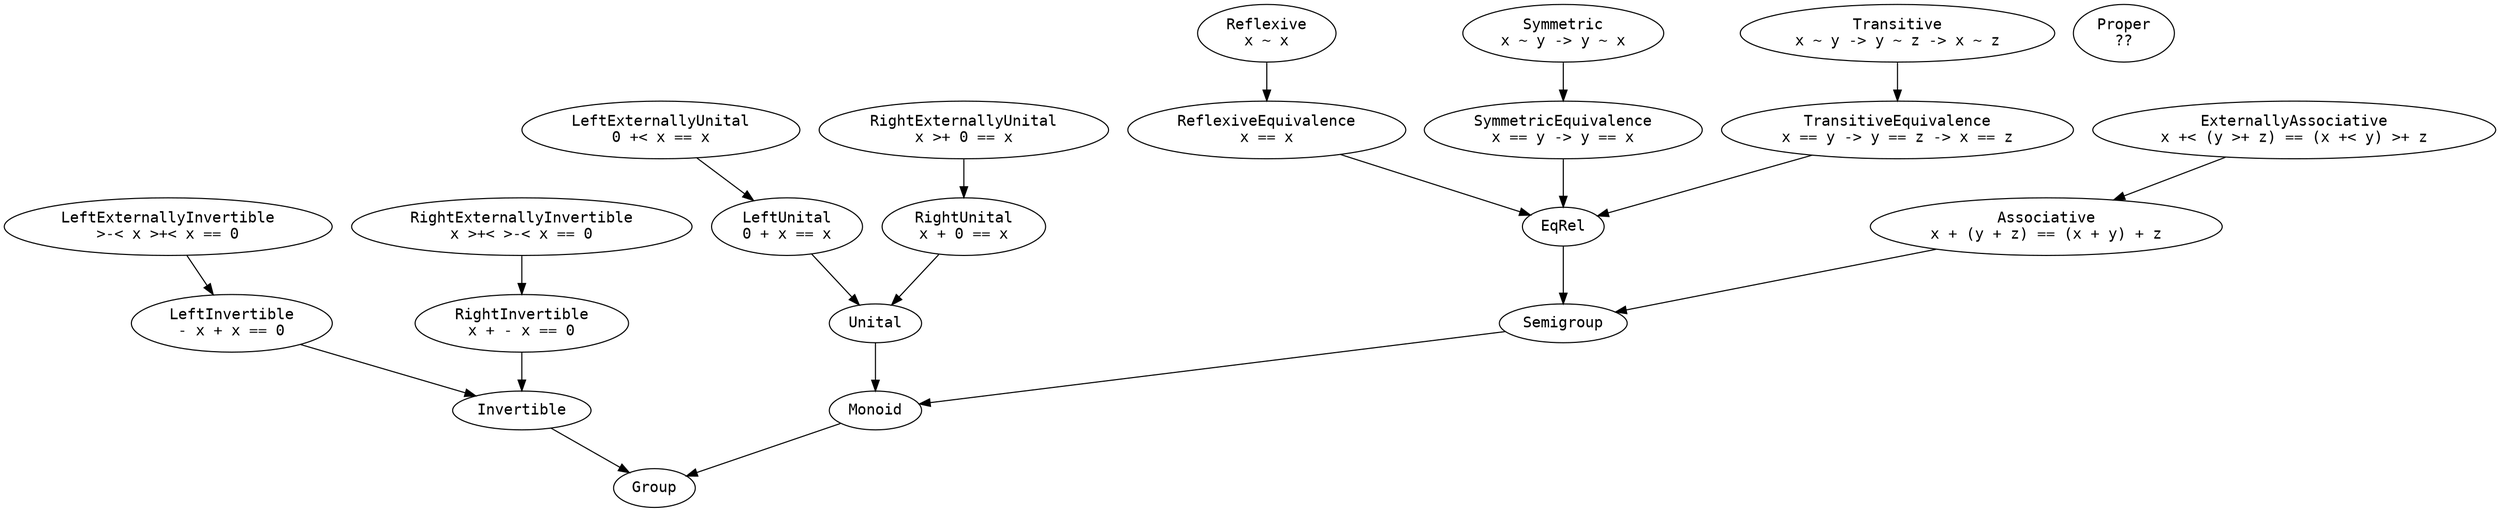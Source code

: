 digraph Is {
  // Predicative class hierarchy without internal homs.

  node [fontname = monospace]

  Assoc [label = "Associative\nx + (y + z) == (x + y) + z"]
  ExtAssoc [label = "ExternallyAssociative\nx +< (y >+ z) == (x +< y) >+ z"]
  Grp [label = "Group"]
  Inv [label = "Invertible"]
  LExtInv [label = "LeftExternallyInvertible\n>-< x >+< x == 0"]
  LExtUn [label = "LeftExternallyUnital\n0 +< x == x"]
  LInv [label = "LeftInvertible\n- x + x == 0"]
  LUn [label = "LeftUnital\n0 + x == x"]
  Mon [label = "Monoid"]
  Proper [label = "Proper\n??"]
  Refl [label = "Reflexive\nx ~ x"]
  ReflEq [label = "ReflexiveEquivalence\nx == x"]
  RExtInv [label = "RightExternallyInvertible\nx >+< >-< x == 0"]
  RExtUn [label = "RightExternallyUnital\nx >+ 0 == x"]
  RInv [label = "RightInvertible\nx + - x == 0"]
  RUn [label = "RightUnital\nx + 0 == x"]
  SGrp [label = "Semigroup"]
  EqRel [label = "EqRel"]
  Sym [label = "Symmetric\nx ~ y -> y ~ x"]
  SymEq [label = "SymmetricEquivalence\nx == y -> y == x"]
  Trans [label = "Transitive\nx ~ y -> y ~ z -> x ~ z"]
  TransEq [label = "TransitiveEquivalence\nx == y -> y == z -> x == z"]
  Un [label = "Unital"]

  Refl -> ReflEq
  Sym -> SymEq
  Trans -> TransEq

  ReflEq -> EqRel
  SymEq -> EqRel
  TransEq -> EqRel

  ExtAssoc -> Assoc
  LExtUn -> LUn
  RExtUn -> RUn
  LExtInv -> LInv
  RExtInv -> RInv

  LUn -> Un
  RUn -> Un

  LInv -> Inv
  RInv -> Inv

  Assoc -> SGrp
  Un -> Mon
  Inv -> Grp

  EqRel -> SGrp
  SGrp -> Mon
  Mon -> Grp
}
